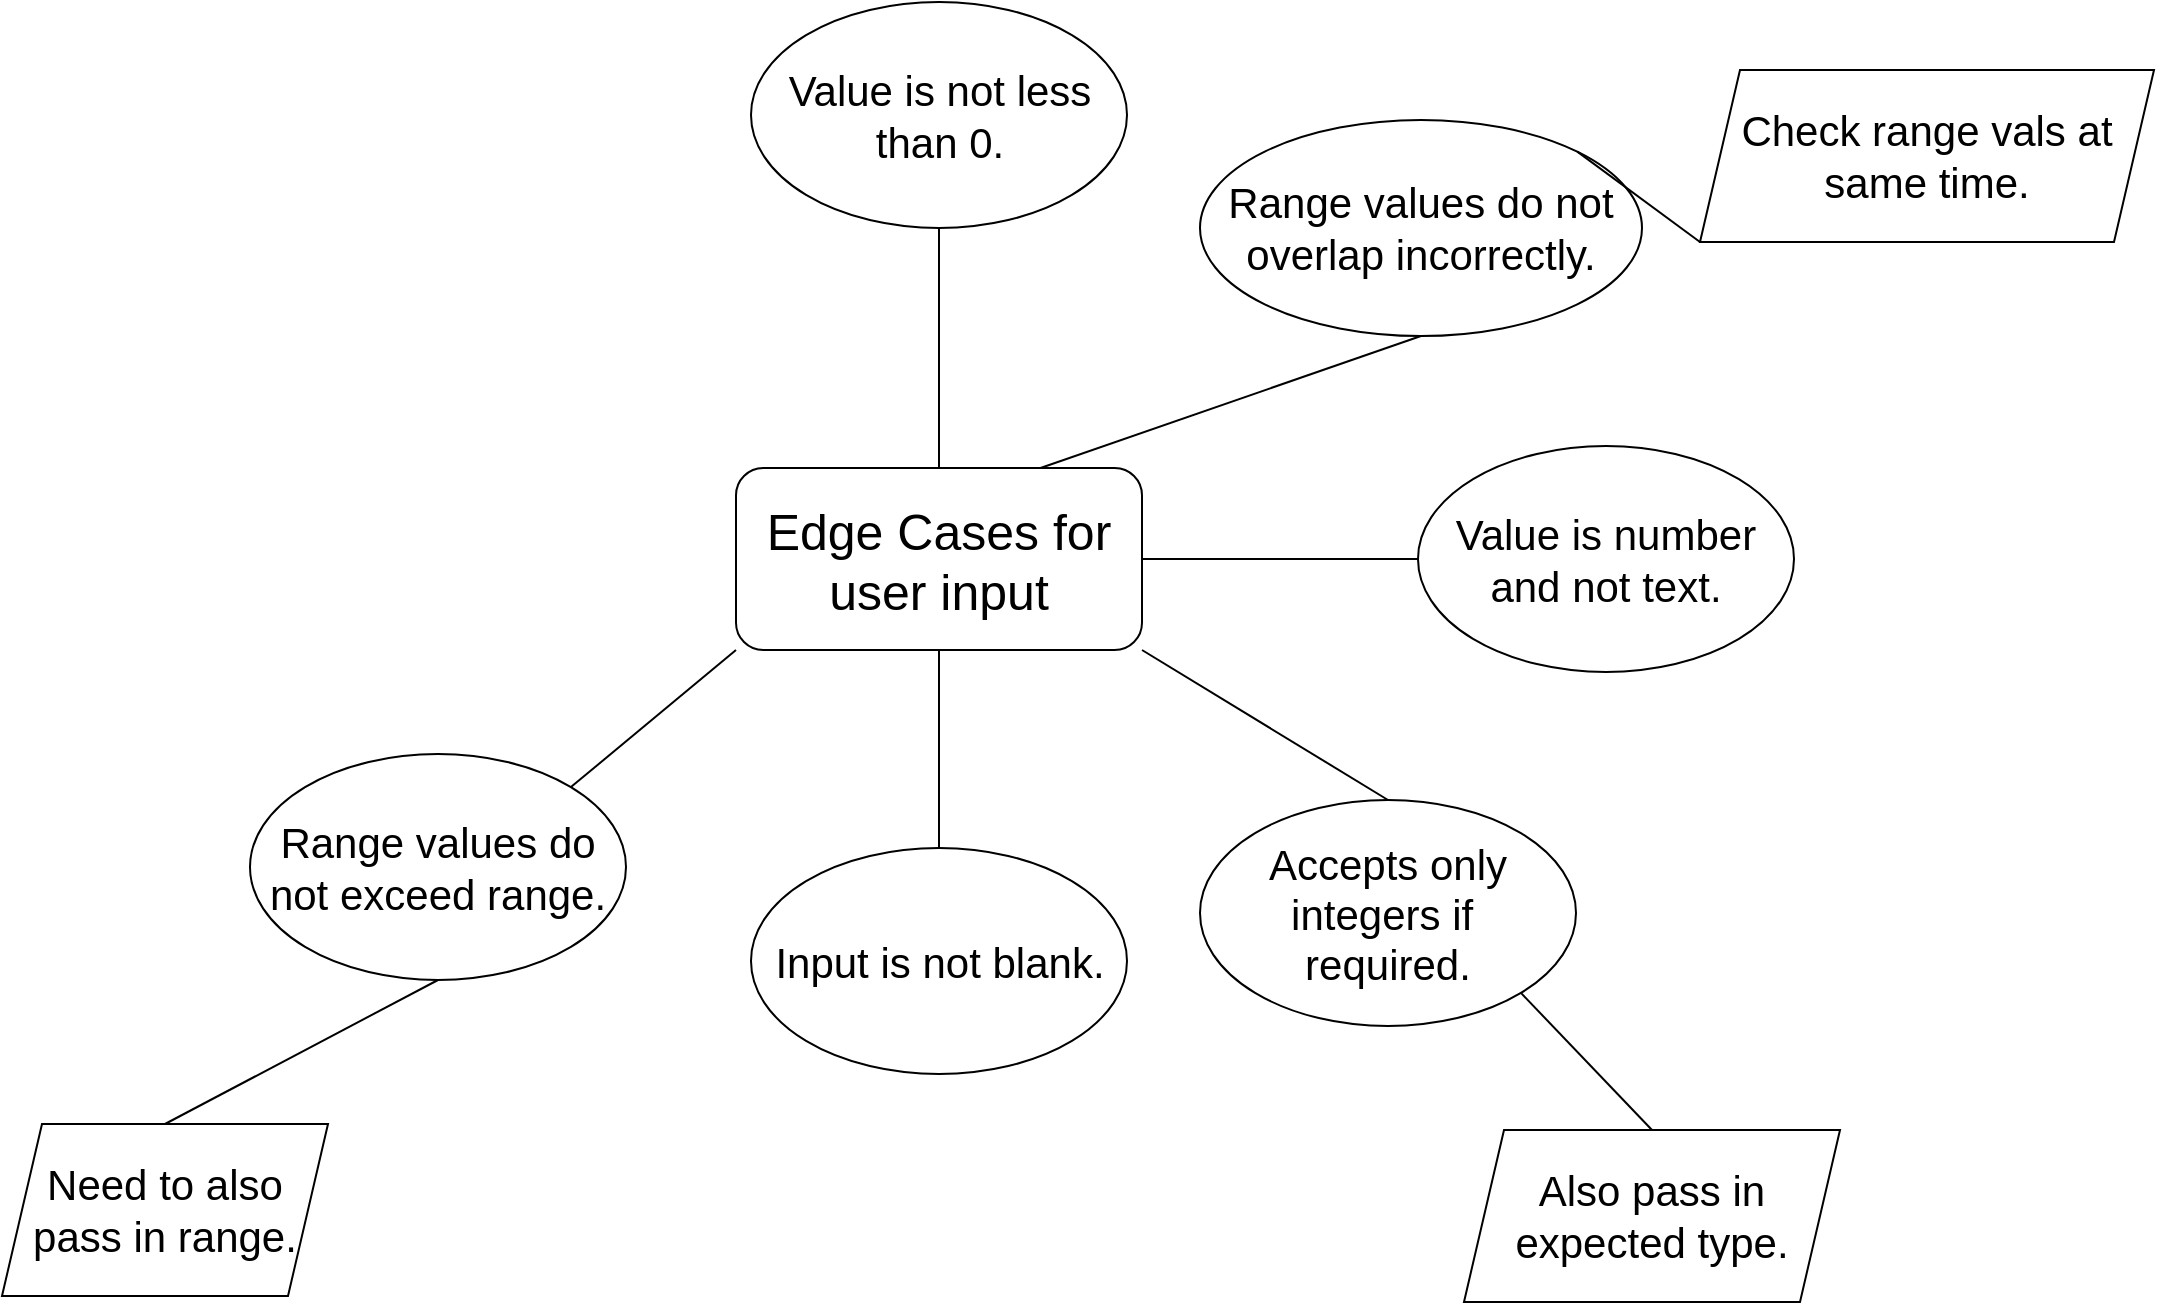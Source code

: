 <mxfile version="22.0.4" type="device">
  <diagram name="Page-1" id="pCQ_WfSbB1QSPwVgr7q4">
    <mxGraphModel dx="1440" dy="883" grid="0" gridSize="10" guides="1" tooltips="1" connect="1" arrows="1" fold="1" page="1" pageScale="1" pageWidth="1169" pageHeight="827" math="0" shadow="0">
      <root>
        <mxCell id="0" />
        <mxCell id="1" parent="0" />
        <mxCell id="RzbY-_J1pl56IqnD3-bl-1" value="Edge Cases for user input" style="rounded=1;whiteSpace=wrap;html=1;fontSize=25;" vertex="1" parent="1">
          <mxGeometry x="426" y="290" width="203" height="91" as="geometry" />
        </mxCell>
        <mxCell id="RzbY-_J1pl56IqnD3-bl-2" value="Value is not less than 0." style="ellipse;whiteSpace=wrap;html=1;font-size:24px;fontSize=21;" vertex="1" parent="1">
          <mxGeometry x="433.5" y="57" width="188" height="113" as="geometry" />
        </mxCell>
        <mxCell id="RzbY-_J1pl56IqnD3-bl-3" value="" style="endArrow=none;html=1;rounded=0;entryX=0.5;entryY=1;entryDx=0;entryDy=0;exitX=0.5;exitY=0;exitDx=0;exitDy=0;" edge="1" parent="1" source="RzbY-_J1pl56IqnD3-bl-1" target="RzbY-_J1pl56IqnD3-bl-2">
          <mxGeometry width="50" height="50" relative="1" as="geometry">
            <mxPoint x="546" y="328" as="sourcePoint" />
            <mxPoint x="596" y="278" as="targetPoint" />
          </mxGeometry>
        </mxCell>
        <mxCell id="RzbY-_J1pl56IqnD3-bl-4" value="Range values do not overlap incorrectly." style="ellipse;whiteSpace=wrap;html=1;font-size:24px;fontSize=21;" vertex="1" parent="1">
          <mxGeometry x="658" y="116" width="221" height="108" as="geometry" />
        </mxCell>
        <mxCell id="RzbY-_J1pl56IqnD3-bl-5" value="" style="endArrow=none;html=1;rounded=0;entryX=0.5;entryY=1;entryDx=0;entryDy=0;exitX=0.75;exitY=0;exitDx=0;exitDy=0;" edge="1" parent="1" source="RzbY-_J1pl56IqnD3-bl-1" target="RzbY-_J1pl56IqnD3-bl-4">
          <mxGeometry width="50" height="50" relative="1" as="geometry">
            <mxPoint x="546" y="328" as="sourcePoint" />
            <mxPoint x="596" y="278" as="targetPoint" />
          </mxGeometry>
        </mxCell>
        <mxCell id="RzbY-_J1pl56IqnD3-bl-6" value="Value is number and not text." style="ellipse;whiteSpace=wrap;html=1;font-size:24px;fontSize=21;" vertex="1" parent="1">
          <mxGeometry x="767" y="279" width="188" height="113" as="geometry" />
        </mxCell>
        <mxCell id="RzbY-_J1pl56IqnD3-bl-7" value="" style="endArrow=none;html=1;rounded=0;entryX=0;entryY=0.5;entryDx=0;entryDy=0;exitX=1;exitY=0.5;exitDx=0;exitDy=0;" edge="1" parent="1" source="RzbY-_J1pl56IqnD3-bl-1" target="RzbY-_J1pl56IqnD3-bl-6">
          <mxGeometry width="50" height="50" relative="1" as="geometry">
            <mxPoint x="706" y="470" as="sourcePoint" />
            <mxPoint x="596" y="278" as="targetPoint" />
          </mxGeometry>
        </mxCell>
        <mxCell id="RzbY-_J1pl56IqnD3-bl-8" value="Accepts only integers if&amp;nbsp; &amp;nbsp;required.&amp;nbsp;" style="ellipse;whiteSpace=wrap;html=1;font-size:24px;fontSize=21;" vertex="1" parent="1">
          <mxGeometry x="658" y="456" width="188" height="113" as="geometry" />
        </mxCell>
        <mxCell id="RzbY-_J1pl56IqnD3-bl-9" value="" style="endArrow=none;html=1;rounded=0;entryX=0.5;entryY=0;entryDx=0;entryDy=0;exitX=1;exitY=1;exitDx=0;exitDy=0;" edge="1" parent="1" source="RzbY-_J1pl56IqnD3-bl-1" target="RzbY-_J1pl56IqnD3-bl-8">
          <mxGeometry width="50" height="50" relative="1" as="geometry">
            <mxPoint x="546" y="328" as="sourcePoint" />
            <mxPoint x="596" y="278" as="targetPoint" />
          </mxGeometry>
        </mxCell>
        <mxCell id="RzbY-_J1pl56IqnD3-bl-10" value="Input is not blank." style="ellipse;whiteSpace=wrap;html=1;font-size:24px;fontSize=21;" vertex="1" parent="1">
          <mxGeometry x="433.5" y="480" width="188" height="113" as="geometry" />
        </mxCell>
        <mxCell id="RzbY-_J1pl56IqnD3-bl-11" value="" style="endArrow=none;html=1;rounded=0;exitX=0.5;exitY=1;exitDx=0;exitDy=0;entryX=0.5;entryY=0;entryDx=0;entryDy=0;" edge="1" parent="1" source="RzbY-_J1pl56IqnD3-bl-1" target="RzbY-_J1pl56IqnD3-bl-10">
          <mxGeometry width="50" height="50" relative="1" as="geometry">
            <mxPoint x="546" y="328" as="sourcePoint" />
            <mxPoint x="596" y="278" as="targetPoint" />
          </mxGeometry>
        </mxCell>
        <mxCell id="RzbY-_J1pl56IqnD3-bl-12" value="Range values do not exceed range." style="ellipse;whiteSpace=wrap;html=1;font-size:24px;fontSize=21;" vertex="1" parent="1">
          <mxGeometry x="183" y="433" width="188" height="113" as="geometry" />
        </mxCell>
        <mxCell id="RzbY-_J1pl56IqnD3-bl-13" value="" style="endArrow=none;html=1;rounded=0;entryX=0;entryY=1;entryDx=0;entryDy=0;exitX=1;exitY=0;exitDx=0;exitDy=0;" edge="1" parent="1" source="RzbY-_J1pl56IqnD3-bl-12" target="RzbY-_J1pl56IqnD3-bl-1">
          <mxGeometry width="50" height="50" relative="1" as="geometry">
            <mxPoint x="546" y="328" as="sourcePoint" />
            <mxPoint x="596" y="278" as="targetPoint" />
          </mxGeometry>
        </mxCell>
        <mxCell id="RzbY-_J1pl56IqnD3-bl-14" value="Need to also pass in range." style="shape=parallelogram;perimeter=parallelogramPerimeter;whiteSpace=wrap;html=1;fixedSize=1;fontSize=21;" vertex="1" parent="1">
          <mxGeometry x="59" y="618" width="163" height="86" as="geometry" />
        </mxCell>
        <mxCell id="RzbY-_J1pl56IqnD3-bl-15" value="" style="endArrow=none;html=1;rounded=0;entryX=0.5;entryY=1;entryDx=0;entryDy=0;exitX=0.5;exitY=0;exitDx=0;exitDy=0;" edge="1" parent="1" source="RzbY-_J1pl56IqnD3-bl-14" target="RzbY-_J1pl56IqnD3-bl-12">
          <mxGeometry width="50" height="50" relative="1" as="geometry">
            <mxPoint x="546" y="498" as="sourcePoint" />
            <mxPoint x="596" y="448" as="targetPoint" />
          </mxGeometry>
        </mxCell>
        <mxCell id="RzbY-_J1pl56IqnD3-bl-16" value="Also pass in expected type." style="shape=parallelogram;perimeter=parallelogramPerimeter;whiteSpace=wrap;html=1;fixedSize=1;fontSize=21;" vertex="1" parent="1">
          <mxGeometry x="790" y="621" width="188" height="86" as="geometry" />
        </mxCell>
        <mxCell id="RzbY-_J1pl56IqnD3-bl-17" value="" style="endArrow=none;html=1;rounded=0;entryX=1;entryY=1;entryDx=0;entryDy=0;exitX=0.5;exitY=0;exitDx=0;exitDy=0;" edge="1" parent="1" source="RzbY-_J1pl56IqnD3-bl-16" target="RzbY-_J1pl56IqnD3-bl-8">
          <mxGeometry width="50" height="50" relative="1" as="geometry">
            <mxPoint x="546" y="498" as="sourcePoint" />
            <mxPoint x="596" y="448" as="targetPoint" />
          </mxGeometry>
        </mxCell>
        <mxCell id="RzbY-_J1pl56IqnD3-bl-18" value="Check range vals at same time." style="shape=parallelogram;perimeter=parallelogramPerimeter;whiteSpace=wrap;html=1;fixedSize=1;fontSize=21;" vertex="1" parent="1">
          <mxGeometry x="908" y="91" width="227" height="86" as="geometry" />
        </mxCell>
        <mxCell id="RzbY-_J1pl56IqnD3-bl-19" value="" style="endArrow=none;html=1;rounded=0;entryX=1;entryY=0;entryDx=0;entryDy=0;exitX=0;exitY=1;exitDx=0;exitDy=0;" edge="1" parent="1" source="RzbY-_J1pl56IqnD3-bl-18" target="RzbY-_J1pl56IqnD3-bl-4">
          <mxGeometry width="50" height="50" relative="1" as="geometry">
            <mxPoint x="546" y="328" as="sourcePoint" />
            <mxPoint x="596" y="278" as="targetPoint" />
          </mxGeometry>
        </mxCell>
      </root>
    </mxGraphModel>
  </diagram>
</mxfile>
